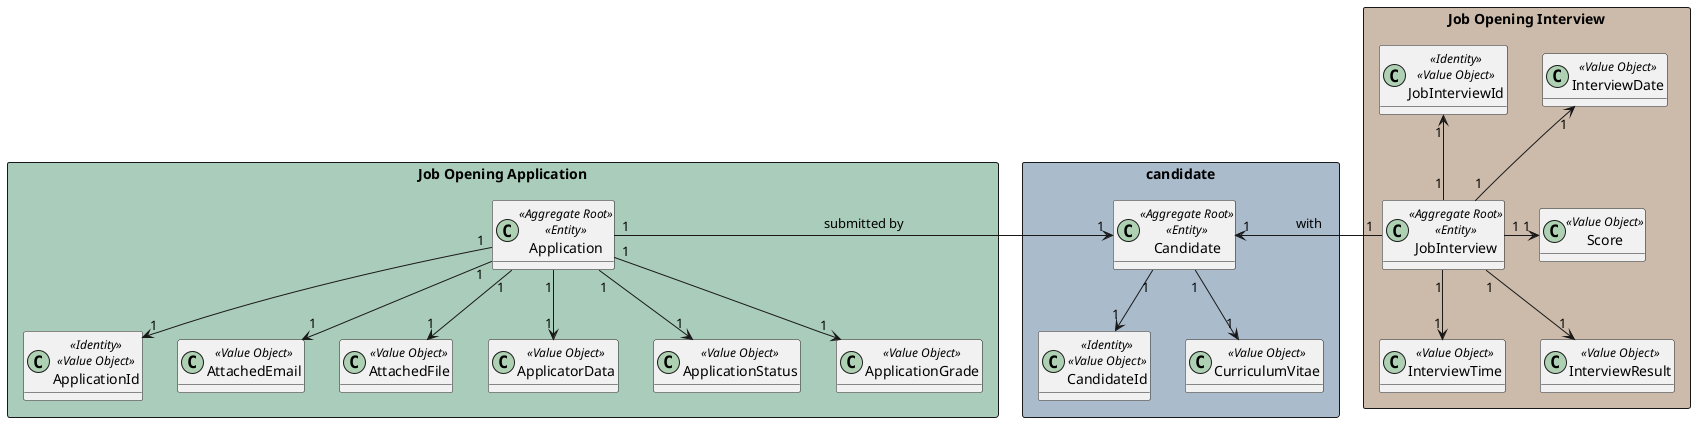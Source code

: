 @startuml
'https://plantuml.com/class-diagram

hide methods


rectangle "Job Opening Application" #aaccbb {
    class Application<<Aggregate Root>><<Entity>>{}
    class ApplicationId<<Identity>><<Value Object>>{}
    class AttachedEmail<<Value Object>>{}
    class AttachedFile<<Value Object>>{}
    class ApplicatorData<<Value Object>>{}
    class ApplicationStatus<<Value Object>>{}
    class ApplicationGrade<<Value Object>>{}
}


rectangle candidate #aabbcc{
    class Candidate<<Aggregate Root>><<Entity>>{}
    class CandidateId<<Identity>><<Value Object>>{}
    class CurriculumVitae<<Value Object>>{}
}





  rectangle "Job Opening Interview" #ccbbaa {
      class JobInterview <<Aggregate Root>><<Entity>>{}
      class JobInterviewId<<Identity>><<Value Object>>{}
      class InterviewDate<<Value Object>>{}
      class InterviewTime<<Value Object>>{}
      class Score<<Value Object>>{}
      class InterviewResult<<Value Object>>{}
  }





Candidate "1"--> "1" CandidateId
Candidate "1"--> "1" CurriculumVitae


Application "1" --> "1" ApplicationId
Application "1" --> "1" AttachedEmail
Application "1" --> "1" AttachedFile
Application "1" --> "1" ApplicatorData
Application "1" -> "1" Candidate : submitted by
Application "1" --> "1" ApplicationStatus
Application "1" --> "1" ApplicationGrade

JobInterview "1" -up-> "1" JobInterviewId
JobInterview "1" -up-> "1" InterviewDate
JobInterview "1" --> "1" InterviewTime
JobInterview "1" -> "1" Score
JobInterview "1" --> "1" InterviewResult

JobInterview "1" -> "1" Candidate : with


@enduml